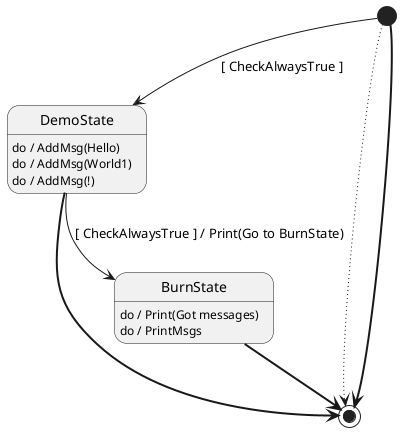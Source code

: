 @startuml Demo

[*] --> DemoState: [ CheckAlwaysTrue ]
[*] -[dotted]-> [*]
[*] -[bold]-> [*]

DemoState: do / AddMsg(Hello)
DemoState: do / AddMsg(World1)
DemoState: do / AddMsg(!)
DemoState --> BurnState: [ CheckAlwaysTrue ] / Print(Go to BurnState)
DemoState -[bold]-> [*]


BurnState: do / Print(Got messages)
BurnState: do / PrintMsgs
BurnState -[bold]-> [*]